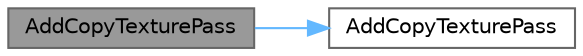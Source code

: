 digraph "AddCopyTexturePass"
{
 // INTERACTIVE_SVG=YES
 // LATEX_PDF_SIZE
  bgcolor="transparent";
  edge [fontname=Helvetica,fontsize=10,labelfontname=Helvetica,labelfontsize=10];
  node [fontname=Helvetica,fontsize=10,shape=box,height=0.2,width=0.4];
  rankdir="LR";
  Node1 [id="Node000001",label="AddCopyTexturePass",height=0.2,width=0.4,color="gray40", fillcolor="grey60", style="filled", fontcolor="black",tooltip="Simpler variant of the above function for 2D textures."];
  Node1 -> Node2 [id="edge1_Node000001_Node000002",color="steelblue1",style="solid",tooltip=" "];
  Node2 [id="Node000002",label="AddCopyTexturePass",height=0.2,width=0.4,color="grey40", fillcolor="white", style="filled",URL="$d6/d45/RenderGraphUtils_8h.html#a109c9b53cfaf217c15281542ba7e96c5",tooltip="Adds a render graph pass to copy a region from one texture to another."];
}
